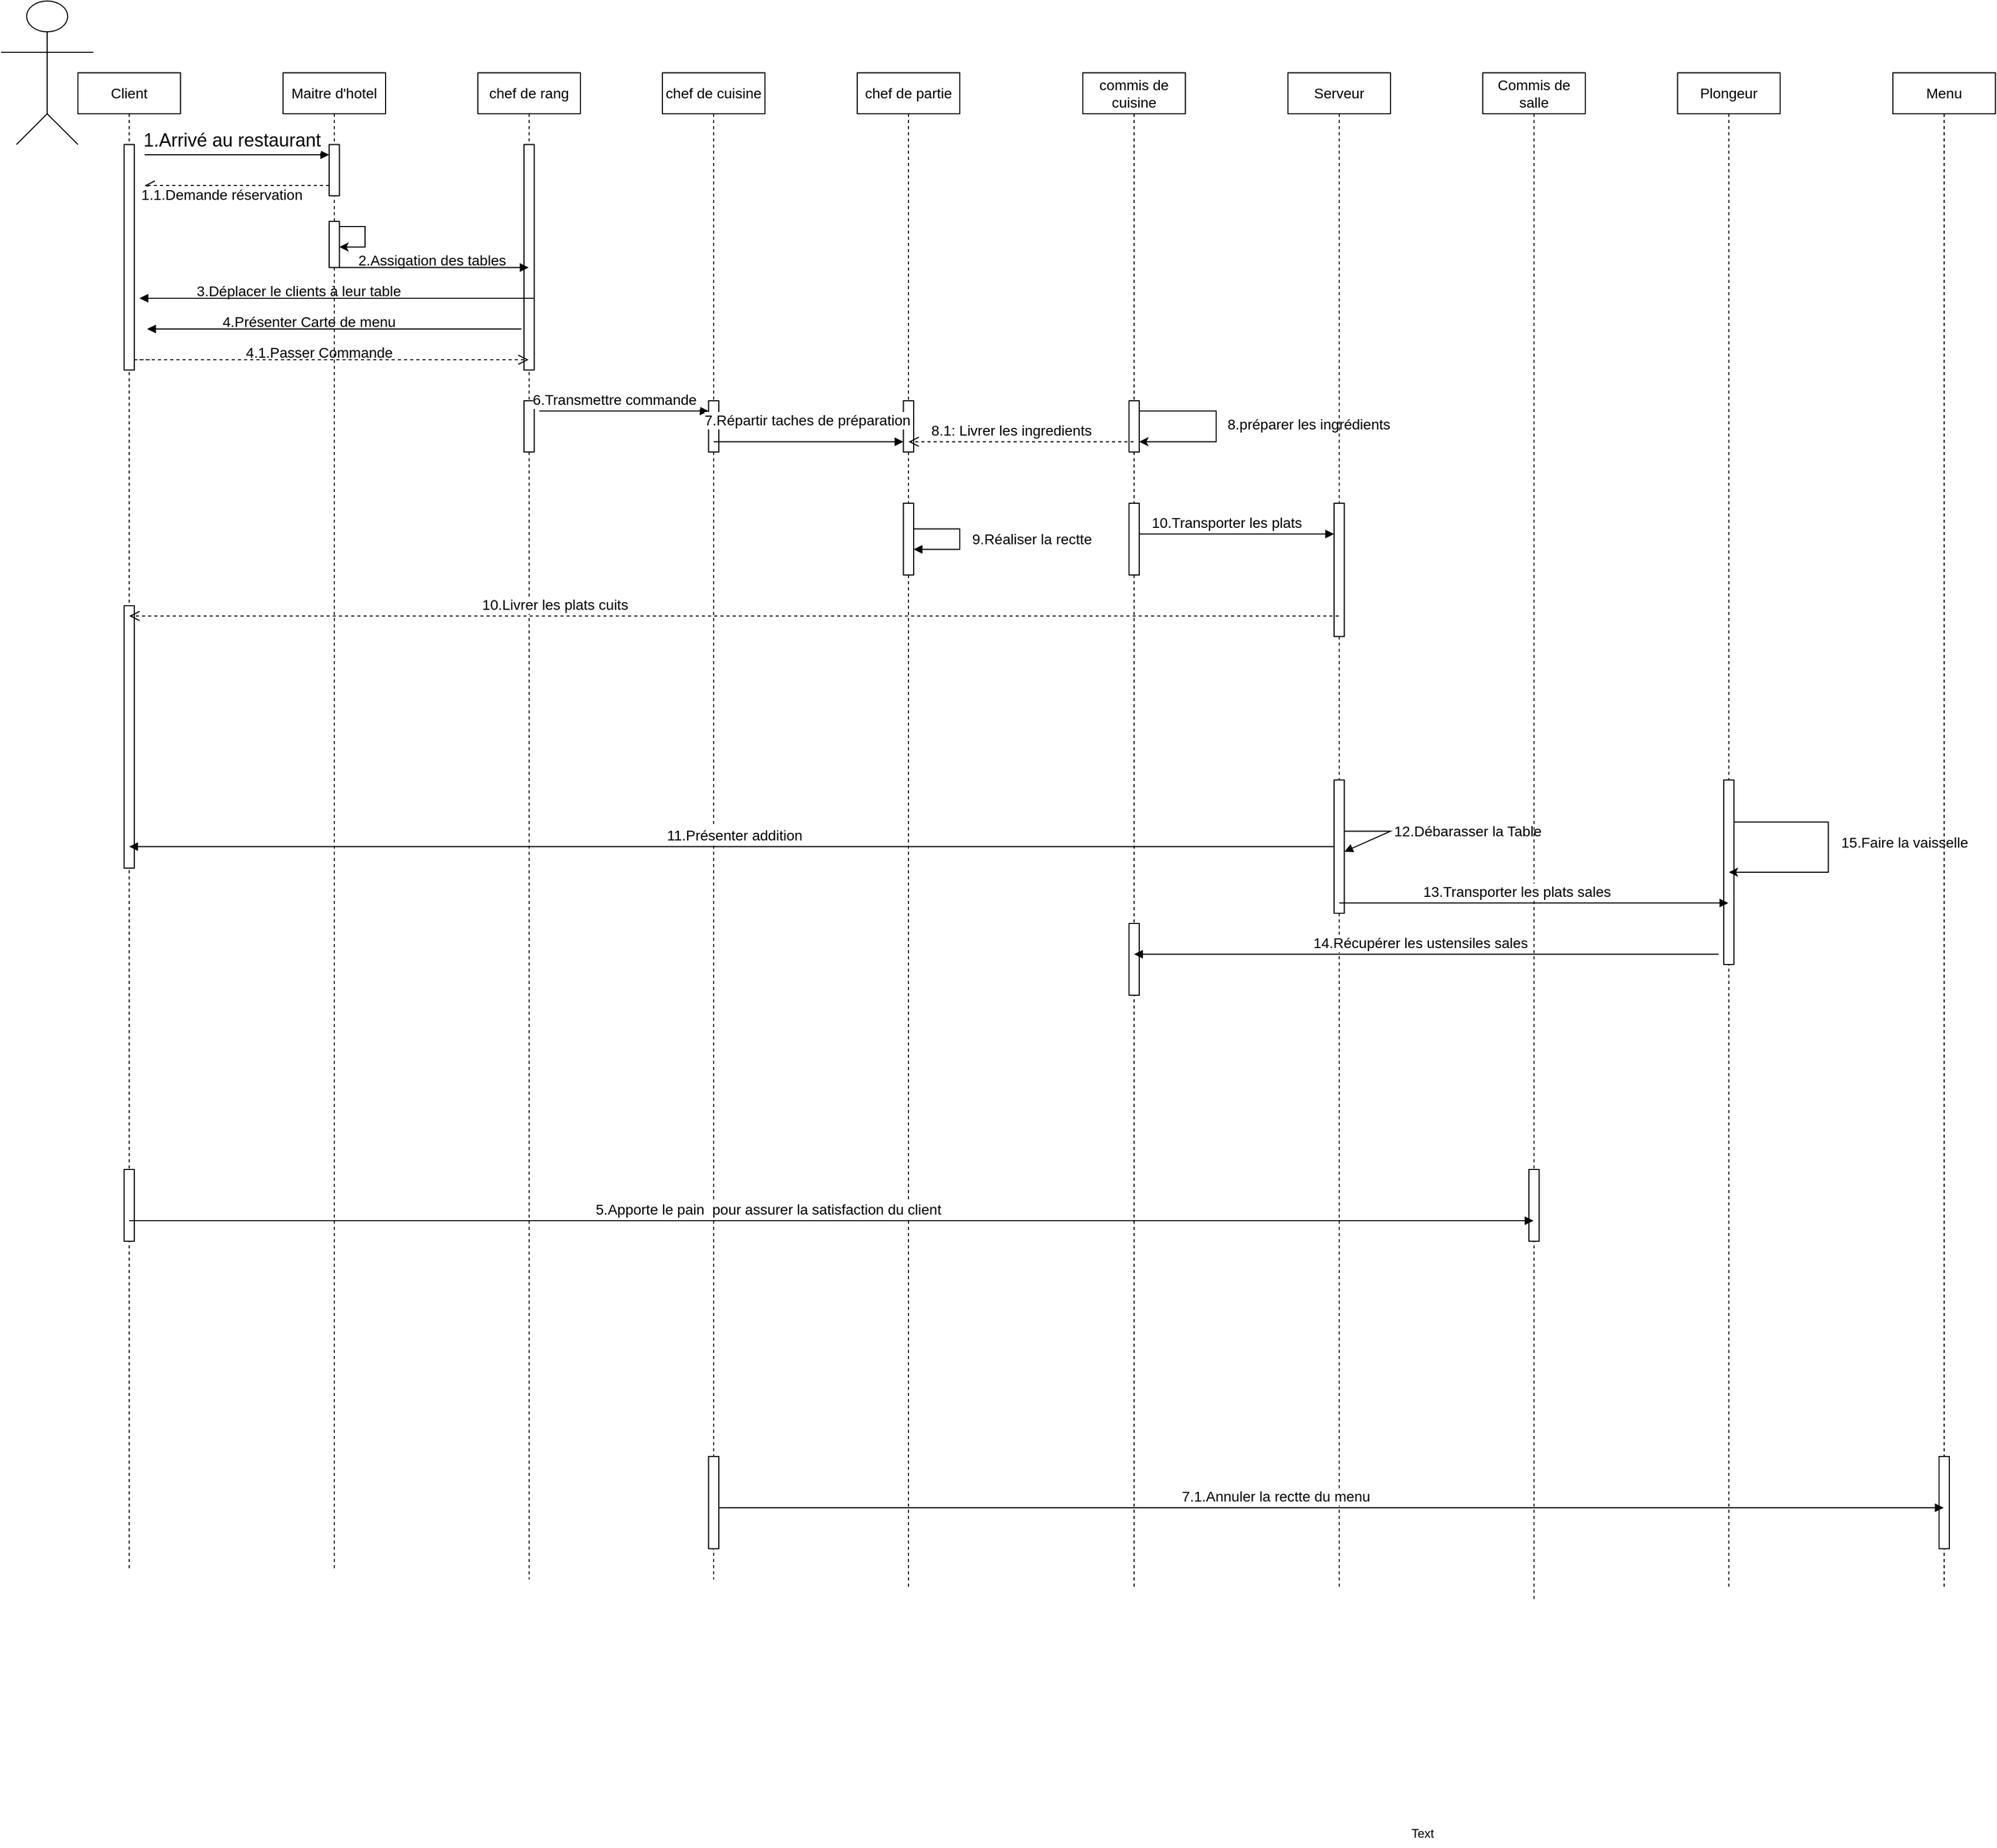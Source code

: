 <mxfile version="24.7.17">
  <diagram name="Page-1" id="2YBvvXClWsGukQMizWep">
    <mxGraphModel dx="3748" dy="2072" grid="0" gridSize="10" guides="0" tooltips="1" connect="1" arrows="1" fold="1" page="0" pageScale="1" pageWidth="850" pageHeight="1100" math="0" shadow="0">
      <root>
        <mxCell id="0" />
        <mxCell id="1" parent="0" />
        <mxCell id="aM9ryv3xv72pqoxQDRHE-5" value="&lt;font style=&quot;font-size: 14px;&quot;&gt;Maitre d&#39;hotel&lt;/font&gt;" style="shape=umlLifeline;perimeter=lifelinePerimeter;whiteSpace=wrap;html=1;container=0;dropTarget=0;collapsible=0;recursiveResize=0;outlineConnect=0;portConstraint=eastwest;newEdgeStyle={&quot;edgeStyle&quot;:&quot;elbowEdgeStyle&quot;,&quot;elbow&quot;:&quot;vertical&quot;,&quot;curved&quot;:0,&quot;rounded&quot;:0};" parent="1" vertex="1">
          <mxGeometry x="220" y="40" width="100" height="1460" as="geometry" />
        </mxCell>
        <mxCell id="aM9ryv3xv72pqoxQDRHE-6" value="" style="html=1;points=[];perimeter=orthogonalPerimeter;outlineConnect=0;targetShapes=umlLifeline;portConstraint=eastwest;newEdgeStyle={&quot;edgeStyle&quot;:&quot;elbowEdgeStyle&quot;,&quot;elbow&quot;:&quot;vertical&quot;,&quot;curved&quot;:0,&quot;rounded&quot;:0};" parent="aM9ryv3xv72pqoxQDRHE-5" vertex="1">
          <mxGeometry x="45" y="70" width="10" height="50" as="geometry" />
        </mxCell>
        <mxCell id="6j3AMUGMRrYXmEL0zxzn-4" value="" style="html=1;points=[];perimeter=orthogonalPerimeter;outlineConnect=0;targetShapes=umlLifeline;portConstraint=eastwest;newEdgeStyle={&quot;edgeStyle&quot;:&quot;elbowEdgeStyle&quot;,&quot;elbow&quot;:&quot;vertical&quot;,&quot;curved&quot;:0,&quot;rounded&quot;:0};" parent="aM9ryv3xv72pqoxQDRHE-5" vertex="1">
          <mxGeometry x="45" y="145" width="10" height="45" as="geometry" />
        </mxCell>
        <mxCell id="6j3AMUGMRrYXmEL0zxzn-7" value="" style="endArrow=classic;html=1;rounded=0;" parent="aM9ryv3xv72pqoxQDRHE-5" source="6j3AMUGMRrYXmEL0zxzn-4" target="6j3AMUGMRrYXmEL0zxzn-4" edge="1">
          <mxGeometry width="50" height="50" relative="1" as="geometry">
            <mxPoint x="70" y="260" as="sourcePoint" />
            <mxPoint x="110" y="170" as="targetPoint" />
            <Array as="points">
              <mxPoint x="80" y="150" />
              <mxPoint x="80" y="170" />
            </Array>
          </mxGeometry>
        </mxCell>
        <mxCell id="aM9ryv3xv72pqoxQDRHE-7" value="&lt;font style=&quot;font-size: 18px;&quot;&gt;1.Arrivé au restaurant&lt;/font&gt;" style="html=1;verticalAlign=bottom;endArrow=block;edgeStyle=elbowEdgeStyle;elbow=vertical;curved=0;rounded=0;" parent="1" target="aM9ryv3xv72pqoxQDRHE-6" edge="1">
          <mxGeometry x="-0.056" relative="1" as="geometry">
            <mxPoint x="85" y="120" as="sourcePoint" />
            <Array as="points">
              <mxPoint x="180" y="120" />
            </Array>
            <mxPoint as="offset" />
          </mxGeometry>
        </mxCell>
        <mxCell id="aM9ryv3xv72pqoxQDRHE-8" value="&lt;font style=&quot;font-size: 14px;&quot;&gt;1.1.Demande réservation&lt;/font&gt;" style="html=1;verticalAlign=bottom;endArrow=open;dashed=1;endSize=8;edgeStyle=elbowEdgeStyle;elbow=horizontal;curved=0;rounded=0;" parent="1" edge="1">
          <mxGeometry x="0.167" y="20" relative="1" as="geometry">
            <mxPoint x="85" y="150" as="targetPoint" />
            <Array as="points">
              <mxPoint x="190" y="150" />
            </Array>
            <mxPoint x="265" y="150" as="sourcePoint" />
            <mxPoint as="offset" />
          </mxGeometry>
        </mxCell>
        <mxCell id="6j3AMUGMRrYXmEL0zxzn-2" value="&lt;font style=&quot;font-size: 14px;&quot;&gt;chef de rang&lt;/font&gt;" style="shape=umlLifeline;perimeter=lifelinePerimeter;whiteSpace=wrap;html=1;container=0;dropTarget=0;collapsible=0;recursiveResize=0;outlineConnect=0;portConstraint=eastwest;newEdgeStyle={&quot;edgeStyle&quot;:&quot;elbowEdgeStyle&quot;,&quot;elbow&quot;:&quot;vertical&quot;,&quot;curved&quot;:0,&quot;rounded&quot;:0};" parent="1" vertex="1">
          <mxGeometry x="410" y="40" width="100" height="1470" as="geometry" />
        </mxCell>
        <mxCell id="6j3AMUGMRrYXmEL0zxzn-3" value="" style="html=1;points=[];perimeter=orthogonalPerimeter;outlineConnect=0;targetShapes=umlLifeline;portConstraint=eastwest;newEdgeStyle={&quot;edgeStyle&quot;:&quot;elbowEdgeStyle&quot;,&quot;elbow&quot;:&quot;vertical&quot;,&quot;curved&quot;:0,&quot;rounded&quot;:0};" parent="6j3AMUGMRrYXmEL0zxzn-2" vertex="1">
          <mxGeometry x="45" y="70" width="10" height="220" as="geometry" />
        </mxCell>
        <mxCell id="6j3AMUGMRrYXmEL0zxzn-13" value="" style="html=1;points=[];perimeter=orthogonalPerimeter;outlineConnect=0;targetShapes=umlLifeline;portConstraint=eastwest;newEdgeStyle={&quot;edgeStyle&quot;:&quot;elbowEdgeStyle&quot;,&quot;elbow&quot;:&quot;vertical&quot;,&quot;curved&quot;:0,&quot;rounded&quot;:0};" parent="6j3AMUGMRrYXmEL0zxzn-2" vertex="1">
          <mxGeometry x="45" y="320" width="10" height="50" as="geometry" />
        </mxCell>
        <mxCell id="6j3AMUGMRrYXmEL0zxzn-5" value="" style="html=1;verticalAlign=bottom;endArrow=block;edgeStyle=elbowEdgeStyle;elbow=vertical;curved=0;rounded=0;" parent="1" target="6j3AMUGMRrYXmEL0zxzn-2" edge="1">
          <mxGeometry x="-0.389" relative="1" as="geometry">
            <mxPoint x="270" y="230" as="sourcePoint" />
            <Array as="points">
              <mxPoint x="365" y="230" />
            </Array>
            <mxPoint x="450" y="230" as="targetPoint" />
            <mxPoint as="offset" />
          </mxGeometry>
        </mxCell>
        <mxCell id="6j3AMUGMRrYXmEL0zxzn-8" value="" style="html=1;verticalAlign=bottom;endArrow=block;edgeStyle=elbowEdgeStyle;elbow=vertical;curved=0;rounded=0;" parent="1" edge="1">
          <mxGeometry x="-0.389" relative="1" as="geometry">
            <mxPoint x="450" y="260" as="sourcePoint" />
            <Array as="points">
              <mxPoint x="465" y="260" />
            </Array>
            <mxPoint x="80" y="260" as="targetPoint" />
            <mxPoint as="offset" />
          </mxGeometry>
        </mxCell>
        <mxCell id="6j3AMUGMRrYXmEL0zxzn-9" value="" style="html=1;verticalAlign=bottom;endArrow=block;edgeStyle=elbowEdgeStyle;elbow=vertical;curved=0;rounded=0;" parent="1" edge="1">
          <mxGeometry x="-0.389" relative="1" as="geometry">
            <mxPoint x="357.5" y="290" as="sourcePoint" />
            <Array as="points">
              <mxPoint x="452.5" y="290" />
            </Array>
            <mxPoint x="87.5" y="290" as="targetPoint" />
            <mxPoint as="offset" />
          </mxGeometry>
        </mxCell>
        <mxCell id="6j3AMUGMRrYXmEL0zxzn-12" value="" style="html=1;verticalAlign=bottom;endArrow=open;dashed=1;endSize=8;edgeStyle=elbowEdgeStyle;elbow=vertical;curved=0;rounded=0;" parent="1" edge="1">
          <mxGeometry x="0.27" y="30" relative="1" as="geometry">
            <mxPoint x="459.5" y="320" as="targetPoint" />
            <Array as="points">
              <mxPoint x="70" y="320" />
            </Array>
            <mxPoint x="90" y="320" as="sourcePoint" />
            <mxPoint as="offset" />
          </mxGeometry>
        </mxCell>
        <mxCell id="6j3AMUGMRrYXmEL0zxzn-14" value="&lt;font style=&quot;font-size: 14px;&quot;&gt;chef de cuisine&lt;/font&gt;" style="shape=umlLifeline;perimeter=lifelinePerimeter;whiteSpace=wrap;html=1;container=0;dropTarget=0;collapsible=0;recursiveResize=0;outlineConnect=0;portConstraint=eastwest;newEdgeStyle={&quot;edgeStyle&quot;:&quot;elbowEdgeStyle&quot;,&quot;elbow&quot;:&quot;vertical&quot;,&quot;curved&quot;:0,&quot;rounded&quot;:0};" parent="1" vertex="1">
          <mxGeometry x="590" y="40" width="100" height="1470" as="geometry" />
        </mxCell>
        <mxCell id="6j3AMUGMRrYXmEL0zxzn-16" value="" style="html=1;points=[];perimeter=orthogonalPerimeter;outlineConnect=0;targetShapes=umlLifeline;portConstraint=eastwest;newEdgeStyle={&quot;edgeStyle&quot;:&quot;elbowEdgeStyle&quot;,&quot;elbow&quot;:&quot;vertical&quot;,&quot;curved&quot;:0,&quot;rounded&quot;:0};" parent="6j3AMUGMRrYXmEL0zxzn-14" vertex="1">
          <mxGeometry x="45" y="320" width="10" height="50" as="geometry" />
        </mxCell>
        <mxCell id="6j3AMUGMRrYXmEL0zxzn-75" value="" style="html=1;points=[];perimeter=orthogonalPerimeter;outlineConnect=0;targetShapes=umlLifeline;portConstraint=eastwest;newEdgeStyle={&quot;edgeStyle&quot;:&quot;elbowEdgeStyle&quot;,&quot;elbow&quot;:&quot;vertical&quot;,&quot;curved&quot;:0,&quot;rounded&quot;:0};" parent="6j3AMUGMRrYXmEL0zxzn-14" vertex="1">
          <mxGeometry x="45" y="1350" width="10" height="90" as="geometry" />
        </mxCell>
        <mxCell id="6j3AMUGMRrYXmEL0zxzn-17" value="&lt;font style=&quot;font-size: 14px;&quot;&gt;chef de partie&lt;/font&gt;" style="shape=umlLifeline;perimeter=lifelinePerimeter;whiteSpace=wrap;html=1;container=0;dropTarget=0;collapsible=0;recursiveResize=0;outlineConnect=0;portConstraint=eastwest;newEdgeStyle={&quot;edgeStyle&quot;:&quot;elbowEdgeStyle&quot;,&quot;elbow&quot;:&quot;vertical&quot;,&quot;curved&quot;:0,&quot;rounded&quot;:0};" parent="1" vertex="1">
          <mxGeometry x="780" y="40" width="100" height="1480" as="geometry" />
        </mxCell>
        <mxCell id="6j3AMUGMRrYXmEL0zxzn-19" value="" style="html=1;points=[];perimeter=orthogonalPerimeter;outlineConnect=0;targetShapes=umlLifeline;portConstraint=eastwest;newEdgeStyle={&quot;edgeStyle&quot;:&quot;elbowEdgeStyle&quot;,&quot;elbow&quot;:&quot;vertical&quot;,&quot;curved&quot;:0,&quot;rounded&quot;:0};" parent="6j3AMUGMRrYXmEL0zxzn-17" vertex="1">
          <mxGeometry x="45" y="320" width="10" height="50" as="geometry" />
        </mxCell>
        <mxCell id="6j3AMUGMRrYXmEL0zxzn-38" value="" style="html=1;points=[];perimeter=orthogonalPerimeter;outlineConnect=0;targetShapes=umlLifeline;portConstraint=eastwest;newEdgeStyle={&quot;edgeStyle&quot;:&quot;elbowEdgeStyle&quot;,&quot;elbow&quot;:&quot;vertical&quot;,&quot;curved&quot;:0,&quot;rounded&quot;:0};" parent="6j3AMUGMRrYXmEL0zxzn-17" vertex="1">
          <mxGeometry x="45" y="420" width="10" height="70" as="geometry" />
        </mxCell>
        <mxCell id="6j3AMUGMRrYXmEL0zxzn-51" value="" style="html=1;verticalAlign=bottom;endArrow=block;edgeStyle=elbowEdgeStyle;elbow=vertical;curved=0;rounded=0;" parent="6j3AMUGMRrYXmEL0zxzn-17" source="6j3AMUGMRrYXmEL0zxzn-38" target="6j3AMUGMRrYXmEL0zxzn-38" edge="1">
          <mxGeometry x="-0.389" relative="1" as="geometry">
            <mxPoint x="60" y="480" as="sourcePoint" />
            <Array as="points">
              <mxPoint x="100" y="450" />
            </Array>
            <mxPoint x="54.995" y="475" as="targetPoint" />
            <mxPoint as="offset" />
          </mxGeometry>
        </mxCell>
        <mxCell id="6j3AMUGMRrYXmEL0zxzn-20" value="&lt;font style=&quot;font-size: 14px;&quot;&gt;commis de cuisine&lt;/font&gt;" style="shape=umlLifeline;perimeter=lifelinePerimeter;whiteSpace=wrap;html=1;container=0;dropTarget=0;collapsible=0;recursiveResize=0;outlineConnect=0;portConstraint=eastwest;newEdgeStyle={&quot;edgeStyle&quot;:&quot;elbowEdgeStyle&quot;,&quot;elbow&quot;:&quot;vertical&quot;,&quot;curved&quot;:0,&quot;rounded&quot;:0};" parent="1" vertex="1">
          <mxGeometry x="1000" y="40" width="100" height="1480" as="geometry" />
        </mxCell>
        <mxCell id="6j3AMUGMRrYXmEL0zxzn-22" value="" style="html=1;points=[];perimeter=orthogonalPerimeter;outlineConnect=0;targetShapes=umlLifeline;portConstraint=eastwest;newEdgeStyle={&quot;edgeStyle&quot;:&quot;elbowEdgeStyle&quot;,&quot;elbow&quot;:&quot;vertical&quot;,&quot;curved&quot;:0,&quot;rounded&quot;:0};" parent="6j3AMUGMRrYXmEL0zxzn-20" vertex="1">
          <mxGeometry x="45" y="320" width="10" height="50" as="geometry" />
        </mxCell>
        <mxCell id="6j3AMUGMRrYXmEL0zxzn-39" value="" style="html=1;points=[];perimeter=orthogonalPerimeter;outlineConnect=0;targetShapes=umlLifeline;portConstraint=eastwest;newEdgeStyle={&quot;edgeStyle&quot;:&quot;elbowEdgeStyle&quot;,&quot;elbow&quot;:&quot;vertical&quot;,&quot;curved&quot;:0,&quot;rounded&quot;:0};" parent="6j3AMUGMRrYXmEL0zxzn-20" vertex="1">
          <mxGeometry x="45" y="420" width="10" height="70" as="geometry" />
        </mxCell>
        <mxCell id="6j3AMUGMRrYXmEL0zxzn-58" value="" style="html=1;points=[];perimeter=orthogonalPerimeter;outlineConnect=0;targetShapes=umlLifeline;portConstraint=eastwest;newEdgeStyle={&quot;edgeStyle&quot;:&quot;elbowEdgeStyle&quot;,&quot;elbow&quot;:&quot;vertical&quot;,&quot;curved&quot;:0,&quot;rounded&quot;:0};" parent="6j3AMUGMRrYXmEL0zxzn-20" vertex="1">
          <mxGeometry x="45" y="830" width="10" height="70" as="geometry" />
        </mxCell>
        <mxCell id="6j3AMUGMRrYXmEL0zxzn-87" value="" style="endArrow=classic;html=1;rounded=0;" parent="6j3AMUGMRrYXmEL0zxzn-20" source="6j3AMUGMRrYXmEL0zxzn-22" target="6j3AMUGMRrYXmEL0zxzn-22" edge="1">
          <mxGeometry width="50" height="50" relative="1" as="geometry">
            <mxPoint x="60" y="330" as="sourcePoint" />
            <mxPoint x="60" y="360" as="targetPoint" />
            <Array as="points">
              <mxPoint x="130" y="330" />
              <mxPoint x="130" y="345" />
              <mxPoint x="130" y="360" />
            </Array>
          </mxGeometry>
        </mxCell>
        <mxCell id="6j3AMUGMRrYXmEL0zxzn-23" value="&lt;font style=&quot;font-size: 14px;&quot;&gt;Serveur&lt;/font&gt;" style="shape=umlLifeline;perimeter=lifelinePerimeter;whiteSpace=wrap;html=1;container=0;dropTarget=0;collapsible=0;recursiveResize=0;outlineConnect=0;portConstraint=eastwest;newEdgeStyle={&quot;edgeStyle&quot;:&quot;elbowEdgeStyle&quot;,&quot;elbow&quot;:&quot;vertical&quot;,&quot;curved&quot;:0,&quot;rounded&quot;:0};" parent="1" vertex="1">
          <mxGeometry x="1200" y="40" width="100" height="1480" as="geometry" />
        </mxCell>
        <mxCell id="6j3AMUGMRrYXmEL0zxzn-40" value="" style="html=1;points=[];perimeter=orthogonalPerimeter;outlineConnect=0;targetShapes=umlLifeline;portConstraint=eastwest;newEdgeStyle={&quot;edgeStyle&quot;:&quot;elbowEdgeStyle&quot;,&quot;elbow&quot;:&quot;vertical&quot;,&quot;curved&quot;:0,&quot;rounded&quot;:0};" parent="6j3AMUGMRrYXmEL0zxzn-23" vertex="1">
          <mxGeometry x="45" y="420" width="10" height="130" as="geometry" />
        </mxCell>
        <mxCell id="6j3AMUGMRrYXmEL0zxzn-41" value="" style="html=1;points=[];perimeter=orthogonalPerimeter;outlineConnect=0;targetShapes=umlLifeline;portConstraint=eastwest;newEdgeStyle={&quot;edgeStyle&quot;:&quot;elbowEdgeStyle&quot;,&quot;elbow&quot;:&quot;vertical&quot;,&quot;curved&quot;:0,&quot;rounded&quot;:0};" parent="6j3AMUGMRrYXmEL0zxzn-23" vertex="1">
          <mxGeometry x="45" y="690" width="10" height="130" as="geometry" />
        </mxCell>
        <mxCell id="6j3AMUGMRrYXmEL0zxzn-54" value="" style="html=1;verticalAlign=bottom;endArrow=block;edgeStyle=elbowEdgeStyle;elbow=vertical;curved=0;rounded=0;" parent="6j3AMUGMRrYXmEL0zxzn-23" edge="1">
          <mxGeometry x="-0.389" relative="1" as="geometry">
            <mxPoint x="55" y="740" as="sourcePoint" />
            <Array as="points">
              <mxPoint x="100" y="740" />
            </Array>
            <mxPoint x="55" y="760" as="targetPoint" />
            <mxPoint as="offset" />
          </mxGeometry>
        </mxCell>
        <mxCell id="6j3AMUGMRrYXmEL0zxzn-26" value="&lt;font style=&quot;font-size: 14px;&quot;&gt;Commis de salle&lt;/font&gt;" style="shape=umlLifeline;perimeter=lifelinePerimeter;whiteSpace=wrap;html=1;container=0;dropTarget=0;collapsible=0;recursiveResize=0;outlineConnect=0;portConstraint=eastwest;newEdgeStyle={&quot;edgeStyle&quot;:&quot;elbowEdgeStyle&quot;,&quot;elbow&quot;:&quot;vertical&quot;,&quot;curved&quot;:0,&quot;rounded&quot;:0};" parent="1" vertex="1">
          <mxGeometry x="1390" y="40" width="100" height="1490" as="geometry" />
        </mxCell>
        <mxCell id="6j3AMUGMRrYXmEL0zxzn-70" value="" style="html=1;points=[];perimeter=orthogonalPerimeter;outlineConnect=0;targetShapes=umlLifeline;portConstraint=eastwest;newEdgeStyle={&quot;edgeStyle&quot;:&quot;elbowEdgeStyle&quot;,&quot;elbow&quot;:&quot;vertical&quot;,&quot;curved&quot;:0,&quot;rounded&quot;:0};" parent="6j3AMUGMRrYXmEL0zxzn-26" vertex="1">
          <mxGeometry x="45" y="1070" width="10" height="70" as="geometry" />
        </mxCell>
        <mxCell id="6j3AMUGMRrYXmEL0zxzn-29" value="&lt;font style=&quot;font-size: 14px;&quot;&gt;Plongeur&lt;/font&gt;" style="shape=umlLifeline;perimeter=lifelinePerimeter;whiteSpace=wrap;html=1;container=0;dropTarget=0;collapsible=0;recursiveResize=0;outlineConnect=0;portConstraint=eastwest;newEdgeStyle={&quot;edgeStyle&quot;:&quot;elbowEdgeStyle&quot;,&quot;elbow&quot;:&quot;vertical&quot;,&quot;curved&quot;:0,&quot;rounded&quot;:0};" parent="1" vertex="1">
          <mxGeometry x="1580" y="40" width="100" height="1480" as="geometry" />
        </mxCell>
        <mxCell id="6j3AMUGMRrYXmEL0zxzn-42" value="" style="html=1;points=[];perimeter=orthogonalPerimeter;outlineConnect=0;targetShapes=umlLifeline;portConstraint=eastwest;newEdgeStyle={&quot;edgeStyle&quot;:&quot;elbowEdgeStyle&quot;,&quot;elbow&quot;:&quot;vertical&quot;,&quot;curved&quot;:0,&quot;rounded&quot;:0};" parent="6j3AMUGMRrYXmEL0zxzn-29" vertex="1">
          <mxGeometry x="45" y="690" width="10" height="180" as="geometry" />
        </mxCell>
        <mxCell id="6j3AMUGMRrYXmEL0zxzn-85" value="" style="endArrow=classic;html=1;rounded=0;" parent="6j3AMUGMRrYXmEL0zxzn-29" source="6j3AMUGMRrYXmEL0zxzn-42" target="6j3AMUGMRrYXmEL0zxzn-29" edge="1">
          <mxGeometry width="50" height="50" relative="1" as="geometry">
            <mxPoint x="60" y="710" as="sourcePoint" />
            <mxPoint x="110" y="830" as="targetPoint" />
            <Array as="points">
              <mxPoint x="147" y="731" />
              <mxPoint x="147" y="780" />
            </Array>
          </mxGeometry>
        </mxCell>
        <mxCell id="6j3AMUGMRrYXmEL0zxzn-33" value="&lt;font style=&quot;font-size: 14px;&quot;&gt;6.Transmettre commande&amp;nbsp;&lt;/font&gt;" style="html=1;verticalAlign=bottom;endArrow=block;edgeStyle=elbowEdgeStyle;elbow=horizontal;curved=0;rounded=0;" parent="1" target="6j3AMUGMRrYXmEL0zxzn-16" edge="1">
          <mxGeometry x="-0.091" relative="1" as="geometry">
            <mxPoint x="470" y="370" as="sourcePoint" />
            <Array as="points">
              <mxPoint x="545" y="370" />
            </Array>
            <mxPoint x="630" y="370" as="targetPoint" />
            <mxPoint as="offset" />
          </mxGeometry>
        </mxCell>
        <mxCell id="6j3AMUGMRrYXmEL0zxzn-35" value="&lt;font style=&quot;font-size: 14px;&quot;&gt;7.Répartir taches de préparation&lt;/font&gt;" style="html=1;verticalAlign=bottom;endArrow=block;edgeStyle=elbowEdgeStyle;elbow=vertical;curved=0;rounded=0;" parent="1" source="6j3AMUGMRrYXmEL0zxzn-14" edge="1">
          <mxGeometry x="-0.022" y="10" relative="1" as="geometry">
            <mxPoint x="660" y="400" as="sourcePoint" />
            <Array as="points">
              <mxPoint x="735" y="400" />
            </Array>
            <mxPoint x="825" y="400" as="targetPoint" />
            <mxPoint as="offset" />
          </mxGeometry>
        </mxCell>
        <mxCell id="6j3AMUGMRrYXmEL0zxzn-37" value="&lt;font style=&quot;font-size: 14px;&quot;&gt;8.1: Livrer les ingredients&lt;/font&gt;" style="html=1;verticalAlign=bottom;endArrow=open;dashed=1;endSize=8;edgeStyle=elbowEdgeStyle;elbow=vertical;curved=0;rounded=0;" parent="1" source="6j3AMUGMRrYXmEL0zxzn-20" edge="1">
          <mxGeometry x="0.089" relative="1" as="geometry">
            <mxPoint x="830" y="400" as="targetPoint" />
            <Array as="points">
              <mxPoint x="935" y="400" />
            </Array>
            <mxPoint x="1010" y="400" as="sourcePoint" />
            <mxPoint as="offset" />
          </mxGeometry>
        </mxCell>
        <mxCell id="6j3AMUGMRrYXmEL0zxzn-43" value="&lt;font style=&quot;font-size: 14px;&quot;&gt;4.1.Passer Commande&lt;/font&gt;" style="text;html=1;align=center;verticalAlign=middle;resizable=0;points=[];autosize=1;strokeColor=none;fillColor=none;" parent="1" vertex="1">
          <mxGeometry x="170" y="298" width="170" height="30" as="geometry" />
        </mxCell>
        <mxCell id="6j3AMUGMRrYXmEL0zxzn-46" value="&lt;font style=&quot;font-size: 14px;&quot;&gt;4.Présenter Carte de menu&lt;/font&gt;" style="text;html=1;align=center;verticalAlign=middle;resizable=0;points=[];autosize=1;strokeColor=none;fillColor=none;" parent="1" vertex="1">
          <mxGeometry x="150" y="268" width="190" height="30" as="geometry" />
        </mxCell>
        <mxCell id="6j3AMUGMRrYXmEL0zxzn-47" value="&lt;font style=&quot;font-size: 14px;&quot;&gt;3.Déplacer le clients à leur table&lt;/font&gt;" style="text;html=1;align=center;verticalAlign=middle;resizable=0;points=[];autosize=1;strokeColor=none;fillColor=none;" parent="1" vertex="1">
          <mxGeometry x="125" y="238" width="220" height="30" as="geometry" />
        </mxCell>
        <mxCell id="6j3AMUGMRrYXmEL0zxzn-48" value="&lt;font style=&quot;font-size: 14px;&quot;&gt;2.Assigation des tables&lt;/font&gt;" style="text;html=1;align=center;verticalAlign=middle;resizable=0;points=[];autosize=1;strokeColor=none;fillColor=none;" parent="1" vertex="1">
          <mxGeometry x="280" y="208" width="170" height="30" as="geometry" />
        </mxCell>
        <mxCell id="6j3AMUGMRrYXmEL0zxzn-49" value="&lt;font style=&quot;font-size: 14px;&quot;&gt;10.Transporter les plats&lt;/font&gt;" style="html=1;verticalAlign=bottom;endArrow=block;edgeStyle=elbowEdgeStyle;elbow=vertical;curved=0;rounded=0;" parent="1" source="6j3AMUGMRrYXmEL0zxzn-39" target="6j3AMUGMRrYXmEL0zxzn-40" edge="1">
          <mxGeometry x="-0.111" relative="1" as="geometry">
            <mxPoint x="1060" y="490" as="sourcePoint" />
            <Array as="points">
              <mxPoint x="1155" y="490" />
            </Array>
            <mxPoint x="1240" y="490" as="targetPoint" />
            <mxPoint as="offset" />
          </mxGeometry>
        </mxCell>
        <mxCell id="6j3AMUGMRrYXmEL0zxzn-53" value="&lt;font style=&quot;font-size: 14px;&quot;&gt;9.Réaliser la rectte&lt;/font&gt;" style="text;html=1;align=center;verticalAlign=middle;resizable=0;points=[];autosize=1;strokeColor=none;fillColor=none;" parent="1" vertex="1">
          <mxGeometry x="880" y="480" width="140" height="30" as="geometry" />
        </mxCell>
        <mxCell id="6j3AMUGMRrYXmEL0zxzn-56" value="&lt;font style=&quot;font-size: 14px;&quot;&gt;13.Transporter les plats sales&lt;/font&gt;" style="html=1;verticalAlign=bottom;endArrow=block;edgeStyle=elbowEdgeStyle;elbow=vertical;curved=0;rounded=0;" parent="1" source="6j3AMUGMRrYXmEL0zxzn-23" target="6j3AMUGMRrYXmEL0zxzn-29" edge="1">
          <mxGeometry x="-0.091" relative="1" as="geometry">
            <mxPoint x="1335" y="840" as="sourcePoint" />
            <Array as="points">
              <mxPoint x="1490" y="850" />
            </Array>
            <mxPoint x="1580" y="850" as="targetPoint" />
            <mxPoint as="offset" />
          </mxGeometry>
        </mxCell>
        <mxCell id="6j3AMUGMRrYXmEL0zxzn-57" value="&lt;font style=&quot;font-size: 14px;&quot;&gt;12.Débarasser la Table&lt;/font&gt;" style="text;html=1;align=center;verticalAlign=middle;resizable=0;points=[];autosize=1;strokeColor=none;fillColor=none;" parent="1" vertex="1">
          <mxGeometry x="1290" y="765" width="170" height="30" as="geometry" />
        </mxCell>
        <mxCell id="6j3AMUGMRrYXmEL0zxzn-59" value="&lt;font style=&quot;font-size: 14px;&quot;&gt;14.Récupérer les ustensiles sales&lt;/font&gt;" style="html=1;verticalAlign=bottom;endArrow=block;edgeStyle=elbowEdgeStyle;elbow=vertical;curved=0;rounded=0;" parent="1" edge="1">
          <mxGeometry x="0.291" relative="1" as="geometry">
            <mxPoint x="1400" y="900" as="sourcePoint" />
            <Array as="points">
              <mxPoint x="1620" y="900" />
            </Array>
            <mxPoint x="1050" y="900" as="targetPoint" />
            <mxPoint x="-1" as="offset" />
          </mxGeometry>
        </mxCell>
        <mxCell id="6j3AMUGMRrYXmEL0zxzn-60" value="&lt;font style=&quot;font-size: 14px;&quot;&gt;Client&lt;/font&gt;" style="shape=umlLifeline;perimeter=lifelinePerimeter;whiteSpace=wrap;html=1;container=0;dropTarget=0;collapsible=0;recursiveResize=0;outlineConnect=0;portConstraint=eastwest;newEdgeStyle={&quot;edgeStyle&quot;:&quot;elbowEdgeStyle&quot;,&quot;elbow&quot;:&quot;vertical&quot;,&quot;curved&quot;:0,&quot;rounded&quot;:0};" parent="1" vertex="1">
          <mxGeometry x="20" y="40" width="100" height="1460" as="geometry" />
        </mxCell>
        <mxCell id="6j3AMUGMRrYXmEL0zxzn-62" value="" style="html=1;points=[];perimeter=orthogonalPerimeter;outlineConnect=0;targetShapes=umlLifeline;portConstraint=eastwest;newEdgeStyle={&quot;edgeStyle&quot;:&quot;elbowEdgeStyle&quot;,&quot;elbow&quot;:&quot;vertical&quot;,&quot;curved&quot;:0,&quot;rounded&quot;:0};" parent="6j3AMUGMRrYXmEL0zxzn-60" vertex="1">
          <mxGeometry x="45" y="145" width="10" height="45" as="geometry" />
        </mxCell>
        <mxCell id="6j3AMUGMRrYXmEL0zxzn-1" value="" style="html=1;points=[];perimeter=orthogonalPerimeter;outlineConnect=0;targetShapes=umlLifeline;portConstraint=eastwest;newEdgeStyle={&quot;edgeStyle&quot;:&quot;elbowEdgeStyle&quot;,&quot;elbow&quot;:&quot;vertical&quot;,&quot;curved&quot;:0,&quot;rounded&quot;:0};" parent="6j3AMUGMRrYXmEL0zxzn-60" vertex="1">
          <mxGeometry x="45" y="70" width="10" height="220" as="geometry" />
        </mxCell>
        <mxCell id="6j3AMUGMRrYXmEL0zxzn-66" value="" style="html=1;points=[];perimeter=orthogonalPerimeter;outlineConnect=0;targetShapes=umlLifeline;portConstraint=eastwest;newEdgeStyle={&quot;edgeStyle&quot;:&quot;elbowEdgeStyle&quot;,&quot;elbow&quot;:&quot;vertical&quot;,&quot;curved&quot;:0,&quot;rounded&quot;:0};" parent="6j3AMUGMRrYXmEL0zxzn-60" vertex="1">
          <mxGeometry x="45" y="520" width="10" height="256" as="geometry" />
        </mxCell>
        <mxCell id="6j3AMUGMRrYXmEL0zxzn-71" value="" style="html=1;points=[];perimeter=orthogonalPerimeter;outlineConnect=0;targetShapes=umlLifeline;portConstraint=eastwest;newEdgeStyle={&quot;edgeStyle&quot;:&quot;elbowEdgeStyle&quot;,&quot;elbow&quot;:&quot;vertical&quot;,&quot;curved&quot;:0,&quot;rounded&quot;:0};" parent="6j3AMUGMRrYXmEL0zxzn-60" vertex="1">
          <mxGeometry x="45" y="1070" width="10" height="70" as="geometry" />
        </mxCell>
        <mxCell id="6j3AMUGMRrYXmEL0zxzn-67" value="&lt;font style=&quot;font-size: 14px;&quot;&gt;10.Livrer les plats cuits&lt;/font&gt;" style="html=1;verticalAlign=bottom;endArrow=open;dashed=1;endSize=8;edgeStyle=elbowEdgeStyle;elbow=vertical;curved=0;rounded=0;" parent="1" source="6j3AMUGMRrYXmEL0zxzn-23" target="6j3AMUGMRrYXmEL0zxzn-60" edge="1">
          <mxGeometry x="0.297" relative="1" as="geometry">
            <mxPoint x="420" y="570" as="targetPoint" />
            <Array as="points">
              <mxPoint x="525" y="570" />
            </Array>
            <mxPoint x="1130" y="570" as="sourcePoint" />
            <mxPoint as="offset" />
          </mxGeometry>
        </mxCell>
        <mxCell id="6j3AMUGMRrYXmEL0zxzn-68" value="&lt;font style=&quot;font-size: 14px;&quot;&gt;11.Présenter addition&lt;/font&gt;" style="html=1;verticalAlign=bottom;endArrow=block;edgeStyle=elbowEdgeStyle;elbow=vertical;curved=0;rounded=0;" parent="1" source="6j3AMUGMRrYXmEL0zxzn-41" target="6j3AMUGMRrYXmEL0zxzn-60" edge="1">
          <mxGeometry x="-0.002" relative="1" as="geometry">
            <mxPoint x="1200" y="758.286" as="sourcePoint" />
            <Array as="points">
              <mxPoint x="60" y="740" />
            </Array>
            <mxPoint x="330.004" y="740.0" as="targetPoint" />
            <mxPoint x="1" as="offset" />
          </mxGeometry>
        </mxCell>
        <mxCell id="6j3AMUGMRrYXmEL0zxzn-72" value="&lt;font style=&quot;font-size: 14px;&quot;&gt;5.Apporte le pain&amp;nbsp; pour assurer la satisfaction du client&lt;/font&gt;" style="html=1;verticalAlign=bottom;endArrow=block;edgeStyle=elbowEdgeStyle;elbow=vertical;curved=0;rounded=0;" parent="1" source="6j3AMUGMRrYXmEL0zxzn-60" target="6j3AMUGMRrYXmEL0zxzn-26" edge="1">
          <mxGeometry x="-0.091" relative="1" as="geometry">
            <mxPoint x="690" y="1160" as="sourcePoint" />
            <Array as="points">
              <mxPoint x="931" y="1160" />
            </Array>
            <mxPoint x="1070" y="1160" as="targetPoint" />
            <mxPoint as="offset" />
          </mxGeometry>
        </mxCell>
        <mxCell id="6j3AMUGMRrYXmEL0zxzn-73" value="&lt;font style=&quot;font-size: 14px;&quot;&gt;Menu&lt;/font&gt;" style="shape=umlLifeline;perimeter=lifelinePerimeter;whiteSpace=wrap;html=1;container=0;dropTarget=0;collapsible=0;recursiveResize=0;outlineConnect=0;portConstraint=eastwest;newEdgeStyle={&quot;edgeStyle&quot;:&quot;elbowEdgeStyle&quot;,&quot;elbow&quot;:&quot;vertical&quot;,&quot;curved&quot;:0,&quot;rounded&quot;:0};" parent="1" vertex="1">
          <mxGeometry x="1790" y="40" width="100" height="1480" as="geometry" />
        </mxCell>
        <mxCell id="6j3AMUGMRrYXmEL0zxzn-74" value="" style="html=1;points=[];perimeter=orthogonalPerimeter;outlineConnect=0;targetShapes=umlLifeline;portConstraint=eastwest;newEdgeStyle={&quot;edgeStyle&quot;:&quot;elbowEdgeStyle&quot;,&quot;elbow&quot;:&quot;vertical&quot;,&quot;curved&quot;:0,&quot;rounded&quot;:0};" parent="6j3AMUGMRrYXmEL0zxzn-73" vertex="1">
          <mxGeometry x="45" y="1350" width="10" height="90" as="geometry" />
        </mxCell>
        <mxCell id="6j3AMUGMRrYXmEL0zxzn-76" value="&lt;font style=&quot;font-size: 14px;&quot;&gt;7.1.Annuler la rectte du menu&lt;/font&gt;" style="html=1;verticalAlign=bottom;endArrow=block;edgeStyle=elbowEdgeStyle;elbow=vertical;curved=0;rounded=0;" parent="1" source="6j3AMUGMRrYXmEL0zxzn-75" target="6j3AMUGMRrYXmEL0zxzn-73" edge="1">
          <mxGeometry x="-0.091" relative="1" as="geometry">
            <mxPoint x="650" y="1450" as="sourcePoint" />
            <Array as="points">
              <mxPoint x="1522" y="1440" />
            </Array>
            <mxPoint x="1991" y="1440" as="targetPoint" />
            <mxPoint as="offset" />
          </mxGeometry>
        </mxCell>
        <mxCell id="6j3AMUGMRrYXmEL0zxzn-80" value="" style="ellipse;whiteSpace=wrap;html=1;" parent="1" vertex="1">
          <mxGeometry x="-30" y="-30" width="40" height="30" as="geometry" />
        </mxCell>
        <mxCell id="6j3AMUGMRrYXmEL0zxzn-81" value="" style="endArrow=none;html=1;rounded=0;exitX=0.5;exitY=1;exitDx=0;exitDy=0;" parent="1" source="6j3AMUGMRrYXmEL0zxzn-80" edge="1">
          <mxGeometry width="50" height="50" relative="1" as="geometry">
            <mxPoint x="-10" y="10" as="sourcePoint" />
            <mxPoint x="-10" y="80" as="targetPoint" />
          </mxGeometry>
        </mxCell>
        <mxCell id="6j3AMUGMRrYXmEL0zxzn-82" value="" style="endArrow=none;html=1;rounded=0;" parent="1" edge="1">
          <mxGeometry width="50" height="50" relative="1" as="geometry">
            <mxPoint x="-55" y="20" as="sourcePoint" />
            <mxPoint x="35" y="20" as="targetPoint" />
          </mxGeometry>
        </mxCell>
        <mxCell id="6j3AMUGMRrYXmEL0zxzn-83" value="" style="endArrow=none;html=1;rounded=0;" parent="1" edge="1">
          <mxGeometry width="50" height="50" relative="1" as="geometry">
            <mxPoint x="-40" y="110" as="sourcePoint" />
            <mxPoint x="-10" y="80" as="targetPoint" />
          </mxGeometry>
        </mxCell>
        <mxCell id="6j3AMUGMRrYXmEL0zxzn-84" value="" style="endArrow=none;html=1;rounded=0;" parent="1" edge="1">
          <mxGeometry width="50" height="50" relative="1" as="geometry">
            <mxPoint x="-10" y="80" as="sourcePoint" />
            <mxPoint x="20" y="110" as="targetPoint" />
          </mxGeometry>
        </mxCell>
        <mxCell id="6j3AMUGMRrYXmEL0zxzn-86" value="&lt;font style=&quot;font-size: 14px;&quot;&gt;15.Faire la vaisselle&lt;/font&gt;" style="text;html=1;align=center;verticalAlign=middle;resizable=0;points=[];autosize=1;strokeColor=none;fillColor=none;" parent="1" vertex="1">
          <mxGeometry x="1726" y="776" width="150" height="30" as="geometry" />
        </mxCell>
        <mxCell id="6j3AMUGMRrYXmEL0zxzn-88" value="&lt;font style=&quot;font-size: 14px;&quot;&gt;8.préparer les ingrédients&lt;/font&gt;" style="text;html=1;align=center;verticalAlign=middle;resizable=0;points=[];autosize=1;strokeColor=none;fillColor=none;" parent="1" vertex="1">
          <mxGeometry x="1130" y="368" width="180" height="30" as="geometry" />
        </mxCell>
        <mxCell id="_oyhGa1jermm28XdPZ98-1" value="Text" style="text;html=1;align=center;verticalAlign=middle;resizable=0;points=[];autosize=1;strokeColor=none;fillColor=none;" parent="1" vertex="1">
          <mxGeometry x="1311" y="1745" width="40" height="26" as="geometry" />
        </mxCell>
      </root>
    </mxGraphModel>
  </diagram>
</mxfile>
